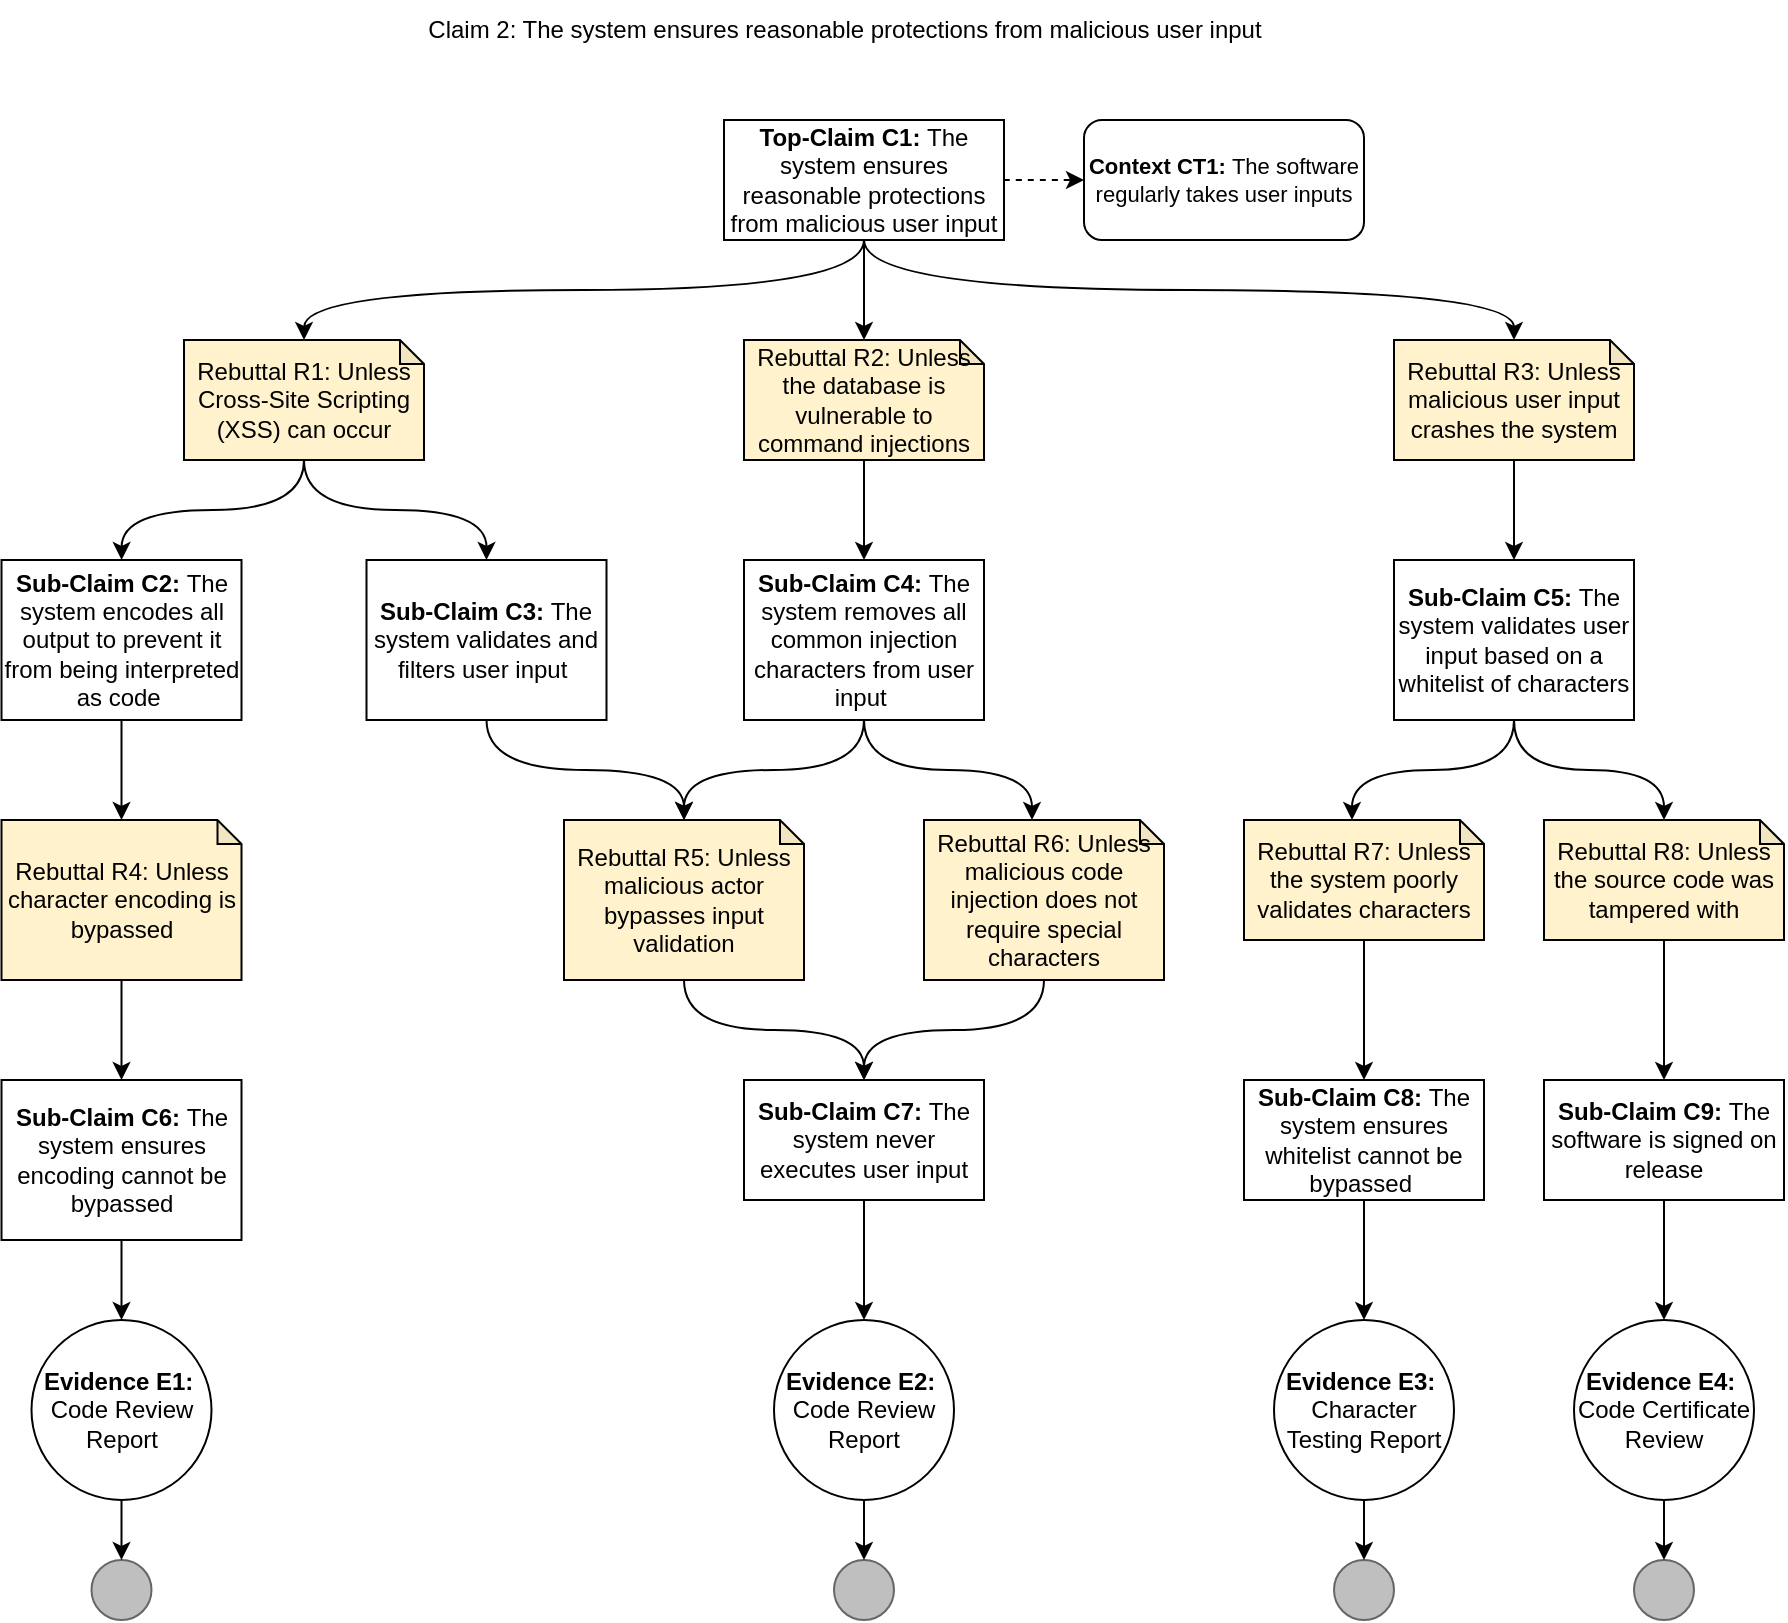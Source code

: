 <mxfile version="20.4.0" type="device"><diagram id="UYpyHkPVHAnOpGsLQY7w" name="Page-1"><mxGraphModel dx="1955" dy="929" grid="1" gridSize="10" guides="1" tooltips="1" connect="1" arrows="1" fold="1" page="1" pageScale="1" pageWidth="850" pageHeight="1100" math="0" shadow="0"><root><mxCell id="0"/><mxCell id="1" parent="0"/><mxCell id="2tqyt6GawAUih1M6MdiW-1" value="Claim 2: The system ensures reasonable protections from malicious user input" style="text;html=1;strokeColor=none;fillColor=none;align=center;verticalAlign=middle;whiteSpace=wrap;rounded=0;" parent="1" vertex="1"><mxGeometry x="202.5" y="60" width="475" height="30" as="geometry"/></mxCell><mxCell id="gzrWywMuShJwXTMHFFPe-21" style="edgeStyle=orthogonalEdgeStyle;curved=1;orthogonalLoop=1;jettySize=auto;html=1;exitX=0.5;exitY=1;exitDx=0;exitDy=0;entryX=0.5;entryY=0;entryDx=0;entryDy=0;entryPerimeter=0;" edge="1" parent="1" source="2tqyt6GawAUih1M6MdiW-2" target="gzrWywMuShJwXTMHFFPe-20"><mxGeometry relative="1" as="geometry"/></mxCell><mxCell id="2tqyt6GawAUih1M6MdiW-2" value="&lt;b&gt;Top-Claim C1:&lt;/b&gt;&amp;nbsp;The system ensures reasonable protections from malicious user input" style="rounded=0;whiteSpace=wrap;html=1;" parent="1" vertex="1"><mxGeometry x="380" y="120" width="140" height="60" as="geometry"/></mxCell><mxCell id="gJQfrmlCIir01tnQ2qw4-1" value="Rebuttal R2: Unless the database is vulnerable to command injections" style="shape=note;whiteSpace=wrap;html=1;backgroundOutline=1;darkOpacity=0.05;strokeColor=#000000;size=12;fillColor=#fff2cc;" parent="1" vertex="1"><mxGeometry x="390" y="230" width="120" height="60" as="geometry"/></mxCell><mxCell id="gzrWywMuShJwXTMHFFPe-13" style="edgeStyle=orthogonalEdgeStyle;orthogonalLoop=1;jettySize=auto;html=1;exitX=0.5;exitY=1;exitDx=0;exitDy=0;entryX=0.5;entryY=0;entryDx=0;entryDy=0;entryPerimeter=0;curved=1;" edge="1" parent="1" source="gJQfrmlCIir01tnQ2qw4-2" target="gzrWywMuShJwXTMHFFPe-12"><mxGeometry relative="1" as="geometry"/></mxCell><mxCell id="gJQfrmlCIir01tnQ2qw4-2" value="&lt;b&gt;Sub-Claim C4: &lt;/b&gt;The system removes all common injection characters from user input&amp;nbsp;" style="rounded=0;whiteSpace=wrap;html=1;strokeColor=#000000;" parent="1" vertex="1"><mxGeometry x="390" y="340" width="120" height="80" as="geometry"/></mxCell><mxCell id="gJQfrmlCIir01tnQ2qw4-4" value="" style="endArrow=classic;html=1;rounded=0;exitX=0.5;exitY=1;exitDx=0;exitDy=0;entryX=0.5;entryY=0;entryDx=0;entryDy=0;edgeStyle=orthogonalEdgeStyle;curved=1;exitPerimeter=0;" parent="1" source="gJQfrmlCIir01tnQ2qw4-1" target="gJQfrmlCIir01tnQ2qw4-2" edge="1"><mxGeometry width="50" height="50" relative="1" as="geometry"><mxPoint x="455.0" y="310" as="sourcePoint"/><mxPoint x="575.0" y="350" as="targetPoint"/></mxGeometry></mxCell><mxCell id="gJQfrmlCIir01tnQ2qw4-6" value="" style="endArrow=classic;html=1;rounded=0;exitX=0.5;exitY=1;exitDx=0;exitDy=0;entryX=0.5;entryY=0;entryDx=0;entryDy=0;entryPerimeter=0;edgeStyle=orthogonalEdgeStyle;curved=1;" parent="1" source="2tqyt6GawAUih1M6MdiW-2" target="gJQfrmlCIir01tnQ2qw4-1" edge="1"><mxGeometry width="50" height="50" relative="1" as="geometry"><mxPoint x="540" y="190" as="sourcePoint"/><mxPoint x="295" y="260" as="targetPoint"/></mxGeometry></mxCell><mxCell id="gJQfrmlCIir01tnQ2qw4-37" value="Rebuttal R3: Unless malicious user input crashes the system" style="shape=note;whiteSpace=wrap;html=1;backgroundOutline=1;darkOpacity=0.05;strokeColor=#000000;size=12;fillColor=#fff2cc;" parent="1" vertex="1"><mxGeometry x="715" y="230" width="120" height="60" as="geometry"/></mxCell><mxCell id="gJQfrmlCIir01tnQ2qw4-38" value="" style="endArrow=classic;html=1;rounded=0;exitX=0.5;exitY=1;exitDx=0;exitDy=0;entryX=0;entryY=0;entryDx=54;entryDy=0;edgeStyle=orthogonalEdgeStyle;curved=1;entryPerimeter=0;" parent="1" source="gJQfrmlCIir01tnQ2qw4-2" target="gzrWywMuShJwXTMHFFPe-7" edge="1"><mxGeometry width="50" height="50" relative="1" as="geometry"><mxPoint x="480" y="540" as="sourcePoint"/><mxPoint x="450" y="450" as="targetPoint"/></mxGeometry></mxCell><mxCell id="gJQfrmlCIir01tnQ2qw4-40" value="" style="endArrow=classic;html=1;rounded=0;entryX=0.5;entryY=0;entryDx=0;entryDy=0;entryPerimeter=0;edgeStyle=orthogonalEdgeStyle;curved=1;exitX=0.5;exitY=1;exitDx=0;exitDy=0;" parent="1" source="2tqyt6GawAUih1M6MdiW-2" target="gJQfrmlCIir01tnQ2qw4-37" edge="1"><mxGeometry width="50" height="50" relative="1" as="geometry"><mxPoint x="425" y="180" as="sourcePoint"/><mxPoint x="325.0" y="240" as="targetPoint"/></mxGeometry></mxCell><mxCell id="gJQfrmlCIir01tnQ2qw4-42" value="" style="endArrow=classic;html=1;rounded=0;entryX=0.5;entryY=0;entryDx=0;entryDy=0;edgeStyle=orthogonalEdgeStyle;curved=1;exitX=0.5;exitY=1;exitDx=0;exitDy=0;exitPerimeter=0;" parent="1" source="gJQfrmlCIir01tnQ2qw4-37" target="gzrWywMuShJwXTMHFFPe-15" edge="1"><mxGeometry width="50" height="50" relative="1" as="geometry"><mxPoint x="525.0" y="190" as="sourcePoint"/><mxPoint x="665" y="340" as="targetPoint"/></mxGeometry></mxCell><mxCell id="gJQfrmlCIir01tnQ2qw4-72" value="&lt;b&gt;Context CT1: &lt;/b&gt;The software regularly takes user inputs" style="rounded=1;whiteSpace=wrap;html=1;fontSize=11;" parent="1" vertex="1"><mxGeometry x="560" y="120" width="140" height="60" as="geometry"/></mxCell><mxCell id="gJQfrmlCIir01tnQ2qw4-73" value="" style="endArrow=classic;html=1;rounded=0;entryX=0;entryY=0.5;entryDx=0;entryDy=0;edgeStyle=orthogonalEdgeStyle;curved=1;exitX=1;exitY=0.5;exitDx=0;exitDy=0;dashed=1;" parent="1" source="2tqyt6GawAUih1M6MdiW-2" target="gJQfrmlCIir01tnQ2qw4-72" edge="1"><mxGeometry width="50" height="50" relative="1" as="geometry"><mxPoint x="450.0" y="190" as="sourcePoint"/><mxPoint x="565.0" y="240" as="targetPoint"/></mxGeometry></mxCell><mxCell id="gzrWywMuShJwXTMHFFPe-4" value="&lt;b&gt;Evidence E2:&lt;/b&gt;&amp;nbsp;&lt;br&gt;Code Review Report" style="ellipse;whiteSpace=wrap;html=1;aspect=fixed;" vertex="1" parent="1"><mxGeometry x="405" y="720" width="90" height="90" as="geometry"/></mxCell><mxCell id="gzrWywMuShJwXTMHFFPe-5" value="" style="ellipse;whiteSpace=wrap;html=1;aspect=fixed;strokeColor=#666666;fillColor=#BFBFBF;fontColor=#333333;" vertex="1" parent="1"><mxGeometry x="435" y="840" width="30" height="30" as="geometry"/></mxCell><mxCell id="gzrWywMuShJwXTMHFFPe-6" value="" style="endArrow=classic;html=1;rounded=0;exitX=0.5;exitY=1;exitDx=0;exitDy=0;entryX=0.5;entryY=0;entryDx=0;entryDy=0;edgeStyle=orthogonalEdgeStyle;curved=1;" edge="1" parent="1" source="gzrWywMuShJwXTMHFFPe-4" target="gzrWywMuShJwXTMHFFPe-5"><mxGeometry width="50" height="50" relative="1" as="geometry"><mxPoint x="470.0" y="600" as="sourcePoint"/><mxPoint x="470.0" y="650" as="targetPoint"/></mxGeometry></mxCell><mxCell id="gzrWywMuShJwXTMHFFPe-10" style="edgeStyle=orthogonalEdgeStyle;orthogonalLoop=1;jettySize=auto;html=1;entryX=0.5;entryY=0;entryDx=0;entryDy=0;curved=1;" edge="1" parent="1" source="gzrWywMuShJwXTMHFFPe-7" target="gzrWywMuShJwXTMHFFPe-9"><mxGeometry relative="1" as="geometry"/></mxCell><mxCell id="gzrWywMuShJwXTMHFFPe-7" value="Rebuttal R6: Unless malicious code injection does not require special characters" style="shape=note;whiteSpace=wrap;html=1;backgroundOutline=1;darkOpacity=0.05;strokeColor=#000000;size=12;fillColor=#fff2cc;" vertex="1" parent="1"><mxGeometry x="480" y="470" width="120" height="80" as="geometry"/></mxCell><mxCell id="gzrWywMuShJwXTMHFFPe-11" style="edgeStyle=orthogonalEdgeStyle;rounded=0;orthogonalLoop=1;jettySize=auto;html=1;exitX=0.5;exitY=1;exitDx=0;exitDy=0;entryX=0.5;entryY=0;entryDx=0;entryDy=0;" edge="1" parent="1" source="gzrWywMuShJwXTMHFFPe-9" target="gzrWywMuShJwXTMHFFPe-4"><mxGeometry relative="1" as="geometry"/></mxCell><mxCell id="gzrWywMuShJwXTMHFFPe-9" value="&lt;b&gt;Sub-Claim C7: &lt;/b&gt;The system never executes user input" style="rounded=0;whiteSpace=wrap;html=1;strokeColor=#000000;" vertex="1" parent="1"><mxGeometry x="390" y="600" width="120" height="60" as="geometry"/></mxCell><mxCell id="gzrWywMuShJwXTMHFFPe-14" style="edgeStyle=orthogonalEdgeStyle;curved=1;orthogonalLoop=1;jettySize=auto;html=1;exitX=0.5;exitY=1;exitDx=0;exitDy=0;exitPerimeter=0;entryX=0.5;entryY=0;entryDx=0;entryDy=0;" edge="1" parent="1" source="gzrWywMuShJwXTMHFFPe-12" target="gzrWywMuShJwXTMHFFPe-9"><mxGeometry relative="1" as="geometry"/></mxCell><mxCell id="gzrWywMuShJwXTMHFFPe-12" value="Rebuttal R5: Unless malicious actor bypasses input validation" style="shape=note;whiteSpace=wrap;html=1;backgroundOutline=1;darkOpacity=0.05;strokeColor=#000000;size=12;fillColor=#fff2cc;" vertex="1" parent="1"><mxGeometry x="300" y="470" width="120" height="80" as="geometry"/></mxCell><mxCell id="gzrWywMuShJwXTMHFFPe-25" style="edgeStyle=orthogonalEdgeStyle;curved=1;orthogonalLoop=1;jettySize=auto;html=1;exitX=0.5;exitY=1;exitDx=0;exitDy=0;entryX=0.5;entryY=0;entryDx=0;entryDy=0;entryPerimeter=0;" edge="1" parent="1" source="gzrWywMuShJwXTMHFFPe-15" target="gzrWywMuShJwXTMHFFPe-23"><mxGeometry relative="1" as="geometry"/></mxCell><mxCell id="gzrWywMuShJwXTMHFFPe-28" style="edgeStyle=orthogonalEdgeStyle;curved=1;orthogonalLoop=1;jettySize=auto;html=1;exitX=0.5;exitY=1;exitDx=0;exitDy=0;entryX=0;entryY=0;entryDx=54;entryDy=0;entryPerimeter=0;" edge="1" parent="1" source="gzrWywMuShJwXTMHFFPe-15" target="gzrWywMuShJwXTMHFFPe-27"><mxGeometry relative="1" as="geometry"/></mxCell><mxCell id="gzrWywMuShJwXTMHFFPe-15" value="&lt;b&gt;Sub-Claim C5: &lt;/b&gt;The system validates user input based on a whitelist of characters" style="rounded=0;whiteSpace=wrap;html=1;strokeColor=#000000;" vertex="1" parent="1"><mxGeometry x="715" y="340" width="120" height="80" as="geometry"/></mxCell><mxCell id="gzrWywMuShJwXTMHFFPe-16" value="&lt;b&gt;Evidence E3:&lt;/b&gt;&amp;nbsp;&lt;br&gt;Character Testing Report" style="ellipse;whiteSpace=wrap;html=1;aspect=fixed;" vertex="1" parent="1"><mxGeometry x="655" y="720" width="90" height="90" as="geometry"/></mxCell><mxCell id="gzrWywMuShJwXTMHFFPe-17" value="" style="ellipse;whiteSpace=wrap;html=1;aspect=fixed;strokeColor=#666666;fillColor=#BFBFBF;fontColor=#333333;" vertex="1" parent="1"><mxGeometry x="685" y="840" width="30" height="30" as="geometry"/></mxCell><mxCell id="gzrWywMuShJwXTMHFFPe-18" value="" style="endArrow=classic;html=1;rounded=0;exitX=0.5;exitY=1;exitDx=0;exitDy=0;entryX=0.5;entryY=0;entryDx=0;entryDy=0;edgeStyle=orthogonalEdgeStyle;curved=1;" edge="1" parent="1" source="gzrWywMuShJwXTMHFFPe-16" target="gzrWywMuShJwXTMHFFPe-17"><mxGeometry width="50" height="50" relative="1" as="geometry"><mxPoint x="720.0" y="600" as="sourcePoint"/><mxPoint x="720.0" y="650" as="targetPoint"/></mxGeometry></mxCell><mxCell id="gzrWywMuShJwXTMHFFPe-37" style="edgeStyle=orthogonalEdgeStyle;curved=1;orthogonalLoop=1;jettySize=auto;html=1;exitX=0.5;exitY=1;exitDx=0;exitDy=0;exitPerimeter=0;entryX=0.5;entryY=0;entryDx=0;entryDy=0;" edge="1" parent="1" source="gzrWywMuShJwXTMHFFPe-20" target="gzrWywMuShJwXTMHFFPe-22"><mxGeometry relative="1" as="geometry"/></mxCell><mxCell id="gzrWywMuShJwXTMHFFPe-39" style="edgeStyle=orthogonalEdgeStyle;curved=1;orthogonalLoop=1;jettySize=auto;html=1;exitX=0.5;exitY=1;exitDx=0;exitDy=0;exitPerimeter=0;" edge="1" parent="1" source="gzrWywMuShJwXTMHFFPe-20" target="gzrWywMuShJwXTMHFFPe-38"><mxGeometry relative="1" as="geometry"/></mxCell><mxCell id="gzrWywMuShJwXTMHFFPe-20" value="Rebuttal R1: Unless Cross-Site Scripting (XSS) can occur" style="shape=note;whiteSpace=wrap;html=1;backgroundOutline=1;darkOpacity=0.05;strokeColor=#000000;size=12;fillColor=#fff2cc;" vertex="1" parent="1"><mxGeometry x="110" y="230" width="120" height="60" as="geometry"/></mxCell><mxCell id="gzrWywMuShJwXTMHFFPe-36" style="edgeStyle=orthogonalEdgeStyle;curved=1;orthogonalLoop=1;jettySize=auto;html=1;exitX=0.5;exitY=1;exitDx=0;exitDy=0;entryX=0.5;entryY=0;entryDx=0;entryDy=0;entryPerimeter=0;" edge="1" parent="1" source="gzrWywMuShJwXTMHFFPe-22" target="gzrWywMuShJwXTMHFFPe-12"><mxGeometry relative="1" as="geometry"><mxPoint x="30" y="440" as="targetPoint"/></mxGeometry></mxCell><mxCell id="gzrWywMuShJwXTMHFFPe-22" value="&lt;b&gt;Sub-Claim C3: &lt;/b&gt;The system validates and filters user input&amp;nbsp;" style="rounded=0;whiteSpace=wrap;html=1;strokeColor=#000000;" vertex="1" parent="1"><mxGeometry x="201.25" y="340" width="120" height="80" as="geometry"/></mxCell><mxCell id="gzrWywMuShJwXTMHFFPe-26" style="edgeStyle=orthogonalEdgeStyle;curved=1;orthogonalLoop=1;jettySize=auto;html=1;exitX=0.5;exitY=1;exitDx=0;exitDy=0;exitPerimeter=0;entryX=0.5;entryY=0;entryDx=0;entryDy=0;" edge="1" parent="1" source="gzrWywMuShJwXTMHFFPe-23" target="gzrWywMuShJwXTMHFFPe-24"><mxGeometry relative="1" as="geometry"/></mxCell><mxCell id="gzrWywMuShJwXTMHFFPe-23" value="Rebuttal R8: Unless the source code was tampered with" style="shape=note;whiteSpace=wrap;html=1;backgroundOutline=1;darkOpacity=0.05;strokeColor=#000000;size=12;fillColor=#fff2cc;" vertex="1" parent="1"><mxGeometry x="790" y="470" width="120" height="60" as="geometry"/></mxCell><mxCell id="gzrWywMuShJwXTMHFFPe-35" style="edgeStyle=orthogonalEdgeStyle;curved=1;orthogonalLoop=1;jettySize=auto;html=1;exitX=0.5;exitY=1;exitDx=0;exitDy=0;entryX=0.5;entryY=0;entryDx=0;entryDy=0;" edge="1" parent="1" source="gzrWywMuShJwXTMHFFPe-24" target="gzrWywMuShJwXTMHFFPe-32"><mxGeometry relative="1" as="geometry"/></mxCell><mxCell id="gzrWywMuShJwXTMHFFPe-24" value="&lt;b&gt;Sub-Claim C9: &lt;/b&gt;The software is signed on release" style="rounded=0;whiteSpace=wrap;html=1;strokeColor=#000000;" vertex="1" parent="1"><mxGeometry x="790" y="600" width="120" height="60" as="geometry"/></mxCell><mxCell id="gzrWywMuShJwXTMHFFPe-31" style="edgeStyle=orthogonalEdgeStyle;curved=1;orthogonalLoop=1;jettySize=auto;html=1;exitX=0.5;exitY=1;exitDx=0;exitDy=0;exitPerimeter=0;entryX=0.5;entryY=0;entryDx=0;entryDy=0;" edge="1" parent="1" source="gzrWywMuShJwXTMHFFPe-27" target="gzrWywMuShJwXTMHFFPe-29"><mxGeometry relative="1" as="geometry"/></mxCell><mxCell id="gzrWywMuShJwXTMHFFPe-27" value="Rebuttal R7: Unless the system poorly validates characters" style="shape=note;whiteSpace=wrap;html=1;backgroundOutline=1;darkOpacity=0.05;strokeColor=#000000;size=12;fillColor=#fff2cc;" vertex="1" parent="1"><mxGeometry x="640" y="470" width="120" height="60" as="geometry"/></mxCell><mxCell id="gzrWywMuShJwXTMHFFPe-30" style="edgeStyle=orthogonalEdgeStyle;curved=1;orthogonalLoop=1;jettySize=auto;html=1;exitX=0.5;exitY=1;exitDx=0;exitDy=0;entryX=0.5;entryY=0;entryDx=0;entryDy=0;" edge="1" parent="1" source="gzrWywMuShJwXTMHFFPe-29" target="gzrWywMuShJwXTMHFFPe-16"><mxGeometry relative="1" as="geometry"/></mxCell><mxCell id="gzrWywMuShJwXTMHFFPe-29" value="&lt;b&gt;Sub-Claim C8: &lt;/b&gt;The system ensures whitelist cannot be bypassed&amp;nbsp;" style="rounded=0;whiteSpace=wrap;html=1;strokeColor=#000000;" vertex="1" parent="1"><mxGeometry x="640" y="600" width="120" height="60" as="geometry"/></mxCell><mxCell id="gzrWywMuShJwXTMHFFPe-32" value="&lt;b&gt;Evidence E4:&lt;/b&gt;&amp;nbsp;&lt;br&gt;Code Certificate Review" style="ellipse;whiteSpace=wrap;html=1;aspect=fixed;" vertex="1" parent="1"><mxGeometry x="805" y="720" width="90" height="90" as="geometry"/></mxCell><mxCell id="gzrWywMuShJwXTMHFFPe-33" value="" style="ellipse;whiteSpace=wrap;html=1;aspect=fixed;strokeColor=#666666;fillColor=#BFBFBF;fontColor=#333333;" vertex="1" parent="1"><mxGeometry x="835" y="840" width="30" height="30" as="geometry"/></mxCell><mxCell id="gzrWywMuShJwXTMHFFPe-34" value="" style="endArrow=classic;html=1;rounded=0;exitX=0.5;exitY=1;exitDx=0;exitDy=0;entryX=0.5;entryY=0;entryDx=0;entryDy=0;edgeStyle=orthogonalEdgeStyle;curved=1;" edge="1" parent="1" source="gzrWywMuShJwXTMHFFPe-32" target="gzrWywMuShJwXTMHFFPe-33"><mxGeometry width="50" height="50" relative="1" as="geometry"><mxPoint x="870.0" y="600" as="sourcePoint"/><mxPoint x="870.0" y="650" as="targetPoint"/></mxGeometry></mxCell><mxCell id="gzrWywMuShJwXTMHFFPe-41" style="edgeStyle=orthogonalEdgeStyle;curved=1;orthogonalLoop=1;jettySize=auto;html=1;exitX=0.5;exitY=1;exitDx=0;exitDy=0;entryX=0.5;entryY=0;entryDx=0;entryDy=0;entryPerimeter=0;" edge="1" parent="1" source="gzrWywMuShJwXTMHFFPe-38" target="gzrWywMuShJwXTMHFFPe-40"><mxGeometry relative="1" as="geometry"/></mxCell><mxCell id="gzrWywMuShJwXTMHFFPe-38" value="&lt;b&gt;Sub-Claim C2: &lt;/b&gt;The system encodes all output to prevent it from being interpreted as code&amp;nbsp;" style="rounded=0;whiteSpace=wrap;html=1;strokeColor=#000000;" vertex="1" parent="1"><mxGeometry x="18.75" y="340" width="120" height="80" as="geometry"/></mxCell><mxCell id="gzrWywMuShJwXTMHFFPe-46" style="edgeStyle=orthogonalEdgeStyle;curved=1;orthogonalLoop=1;jettySize=auto;html=1;exitX=0.5;exitY=1;exitDx=0;exitDy=0;exitPerimeter=0;entryX=0.5;entryY=0;entryDx=0;entryDy=0;" edge="1" parent="1" source="gzrWywMuShJwXTMHFFPe-40" target="gzrWywMuShJwXTMHFFPe-42"><mxGeometry relative="1" as="geometry"/></mxCell><mxCell id="gzrWywMuShJwXTMHFFPe-40" value="Rebuttal R4: Unless character encoding is bypassed" style="shape=note;whiteSpace=wrap;html=1;backgroundOutline=1;darkOpacity=0.05;strokeColor=#000000;size=12;fillColor=#fff2cc;" vertex="1" parent="1"><mxGeometry x="18.75" y="470" width="120" height="80" as="geometry"/></mxCell><mxCell id="gzrWywMuShJwXTMHFFPe-47" style="edgeStyle=orthogonalEdgeStyle;curved=1;orthogonalLoop=1;jettySize=auto;html=1;exitX=0.5;exitY=1;exitDx=0;exitDy=0;entryX=0.5;entryY=0;entryDx=0;entryDy=0;" edge="1" parent="1" source="gzrWywMuShJwXTMHFFPe-42" target="gzrWywMuShJwXTMHFFPe-43"><mxGeometry relative="1" as="geometry"/></mxCell><mxCell id="gzrWywMuShJwXTMHFFPe-42" value="&lt;b&gt;Sub-Claim C6: &lt;/b&gt;The system ensures encoding cannot be bypassed" style="rounded=0;whiteSpace=wrap;html=1;strokeColor=#000000;" vertex="1" parent="1"><mxGeometry x="18.75" y="600" width="120" height="80" as="geometry"/></mxCell><mxCell id="gzrWywMuShJwXTMHFFPe-43" value="&lt;b&gt;Evidence E1:&lt;/b&gt;&amp;nbsp;&lt;br&gt;Code Review Report" style="ellipse;whiteSpace=wrap;html=1;aspect=fixed;" vertex="1" parent="1"><mxGeometry x="33.75" y="720" width="90" height="90" as="geometry"/></mxCell><mxCell id="gzrWywMuShJwXTMHFFPe-44" value="" style="ellipse;whiteSpace=wrap;html=1;aspect=fixed;strokeColor=#666666;fillColor=#BFBFBF;fontColor=#333333;" vertex="1" parent="1"><mxGeometry x="63.75" y="840" width="30" height="30" as="geometry"/></mxCell><mxCell id="gzrWywMuShJwXTMHFFPe-45" value="" style="endArrow=classic;html=1;rounded=0;exitX=0.5;exitY=1;exitDx=0;exitDy=0;entryX=0.5;entryY=0;entryDx=0;entryDy=0;edgeStyle=orthogonalEdgeStyle;curved=1;" edge="1" parent="1" source="gzrWywMuShJwXTMHFFPe-43" target="gzrWywMuShJwXTMHFFPe-44"><mxGeometry width="50" height="50" relative="1" as="geometry"><mxPoint x="98.75" y="600" as="sourcePoint"/><mxPoint x="98.75" y="650" as="targetPoint"/></mxGeometry></mxCell></root></mxGraphModel></diagram></mxfile>